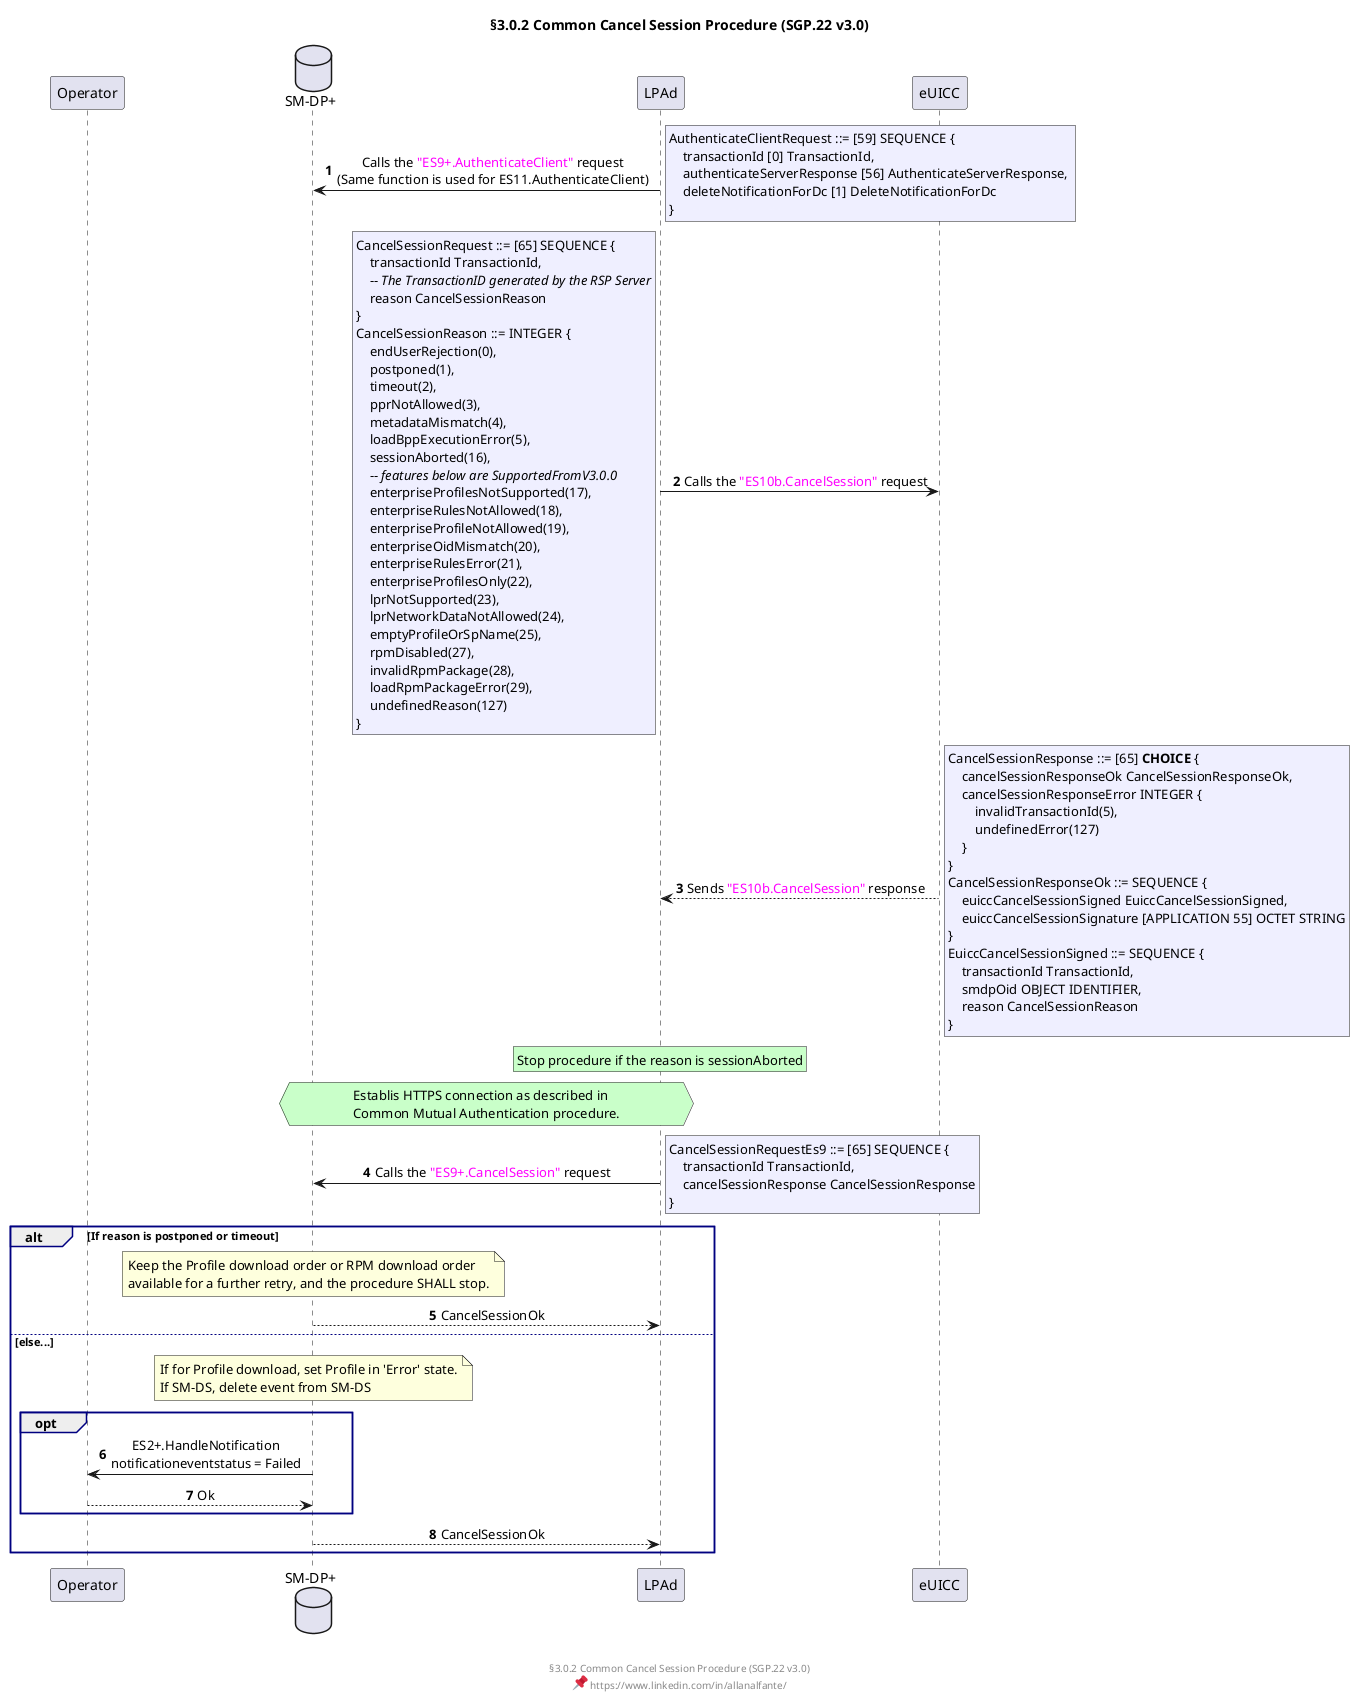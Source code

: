 @startuml common_cancel_session_procedure
autonumber
title §3.0.2 Common Cancel Session Procedure (SGP.22 v3.0)
footer \n\n§3.0.2 Common Cancel Session Procedure (SGP.22 v3.0)\n<:1f4cc:> https://www.linkedin.com/in/allanalfante/
skinparam sequenceMessageAlign center
skinparam ParticipantPadding 20
skinparam BoxPadding 10
skinparam SequenceGroupBorderColor #Navy

'''
'PARTICPANTS
''''
participant "Operator" as operator
database "SM-DP+" as smdp
participant "LPAd" as lpad
participant "eUICC" as euicc

lpad -> smdp: Calls the <font color=magenta>"ES9+.AuthenticateClient"</font> request\n(Same function is used for ES11.AuthenticateClient)
rnote right #MOTIVATION
AuthenticateClientRequest ::= [59] SEQUENCE { 
    transactionId [0] TransactionId,
    authenticateServerResponse [56] AuthenticateServerResponse, 
    deleteNotificationForDc [1] DeleteNotificationForDc 
}
end note

lpad -> euicc: Calls the <font color=magenta>"ES10b.CancelSession"</font> request
rnote left #MOTIVATION
CancelSessionRequest ::= [65] SEQUENCE {
    transactionId TransactionId,
    -- //The TransactionID generated by the RSP Server//
    reason CancelSessionReason
}
CancelSessionReason ::= INTEGER {
    endUserRejection(0),
    postponed(1),
    timeout(2),
    pprNotAllowed(3),
    metadataMismatch(4),
    loadBppExecutionError(5),
    sessionAborted(16), 
    -- //features below are SupportedFromV3.0.0//
    enterpriseProfilesNotSupported(17),
    enterpriseRulesNotAllowed(18),
    enterpriseProfileNotAllowed(19),
    enterpriseOidMismatch(20),
    enterpriseRulesError(21),
    enterpriseProfilesOnly(22),
    lprNotSupported(23),
    lprNetworkDataNotAllowed(24),
    emptyProfileOrSpName(25),
    rpmDisabled(27),
    invalidRpmPackage(28),
    loadRpmPackageError(29),
    undefinedReason(127)
}
end note

euicc --> lpad: Sends <font color=magenta>"ES10b.CancelSession"</font> response
rnote right #MOTIVATION
CancelSessionResponse ::= [65] **CHOICE** {
    cancelSessionResponseOk CancelSessionResponseOk,
    cancelSessionResponseError INTEGER {
        invalidTransactionId(5),
        undefinedError(127)
    }
}
CancelSessionResponseOk ::= SEQUENCE {
    euiccCancelSessionSigned EuiccCancelSessionSigned,
    euiccCancelSessionSignature [APPLICATION 55] OCTET STRING
}
EuiccCancelSessionSigned ::= SEQUENCE {
    transactionId TransactionId,
    smdpOid OBJECT IDENTIFIER,
    reason CancelSessionReason
}
end note

rnote over lpad #TECHNOLOGY
Stop procedure if the reason is sessionAborted
end note

hnote over smdp, lpad #TECHNOLOGY
Establis HTTPS connection as described in
Common Mutual Authentication procedure.
end note

lpad -> smdp: Calls the <font color=magenta>"ES9+.CancelSession"</font> request
rnote right #MOTIVATION
CancelSessionRequestEs9 ::= [65] SEQUENCE {
    transactionId TransactionId,
    cancelSessionResponse CancelSessionResponse
}
end note

alt If reason is postponed or timeout
note over smdp
Keep the Profile download order or RPM download order 
available for a further retry, and the procedure SHALL stop.
end note
smdp --> lpad: CancelSessionOk 
else else...
note over smdp
If for Profile download, set Profile in 'Error' state.
If SM-DS, delete event from SM-DS
end note
opt
smdp -> operator: ES2+.HandleNotification\nnotificationeventstatus = Failed
operator --> smdp: Ok
end
smdp --> lpad: CancelSessionOk
end
@enduml